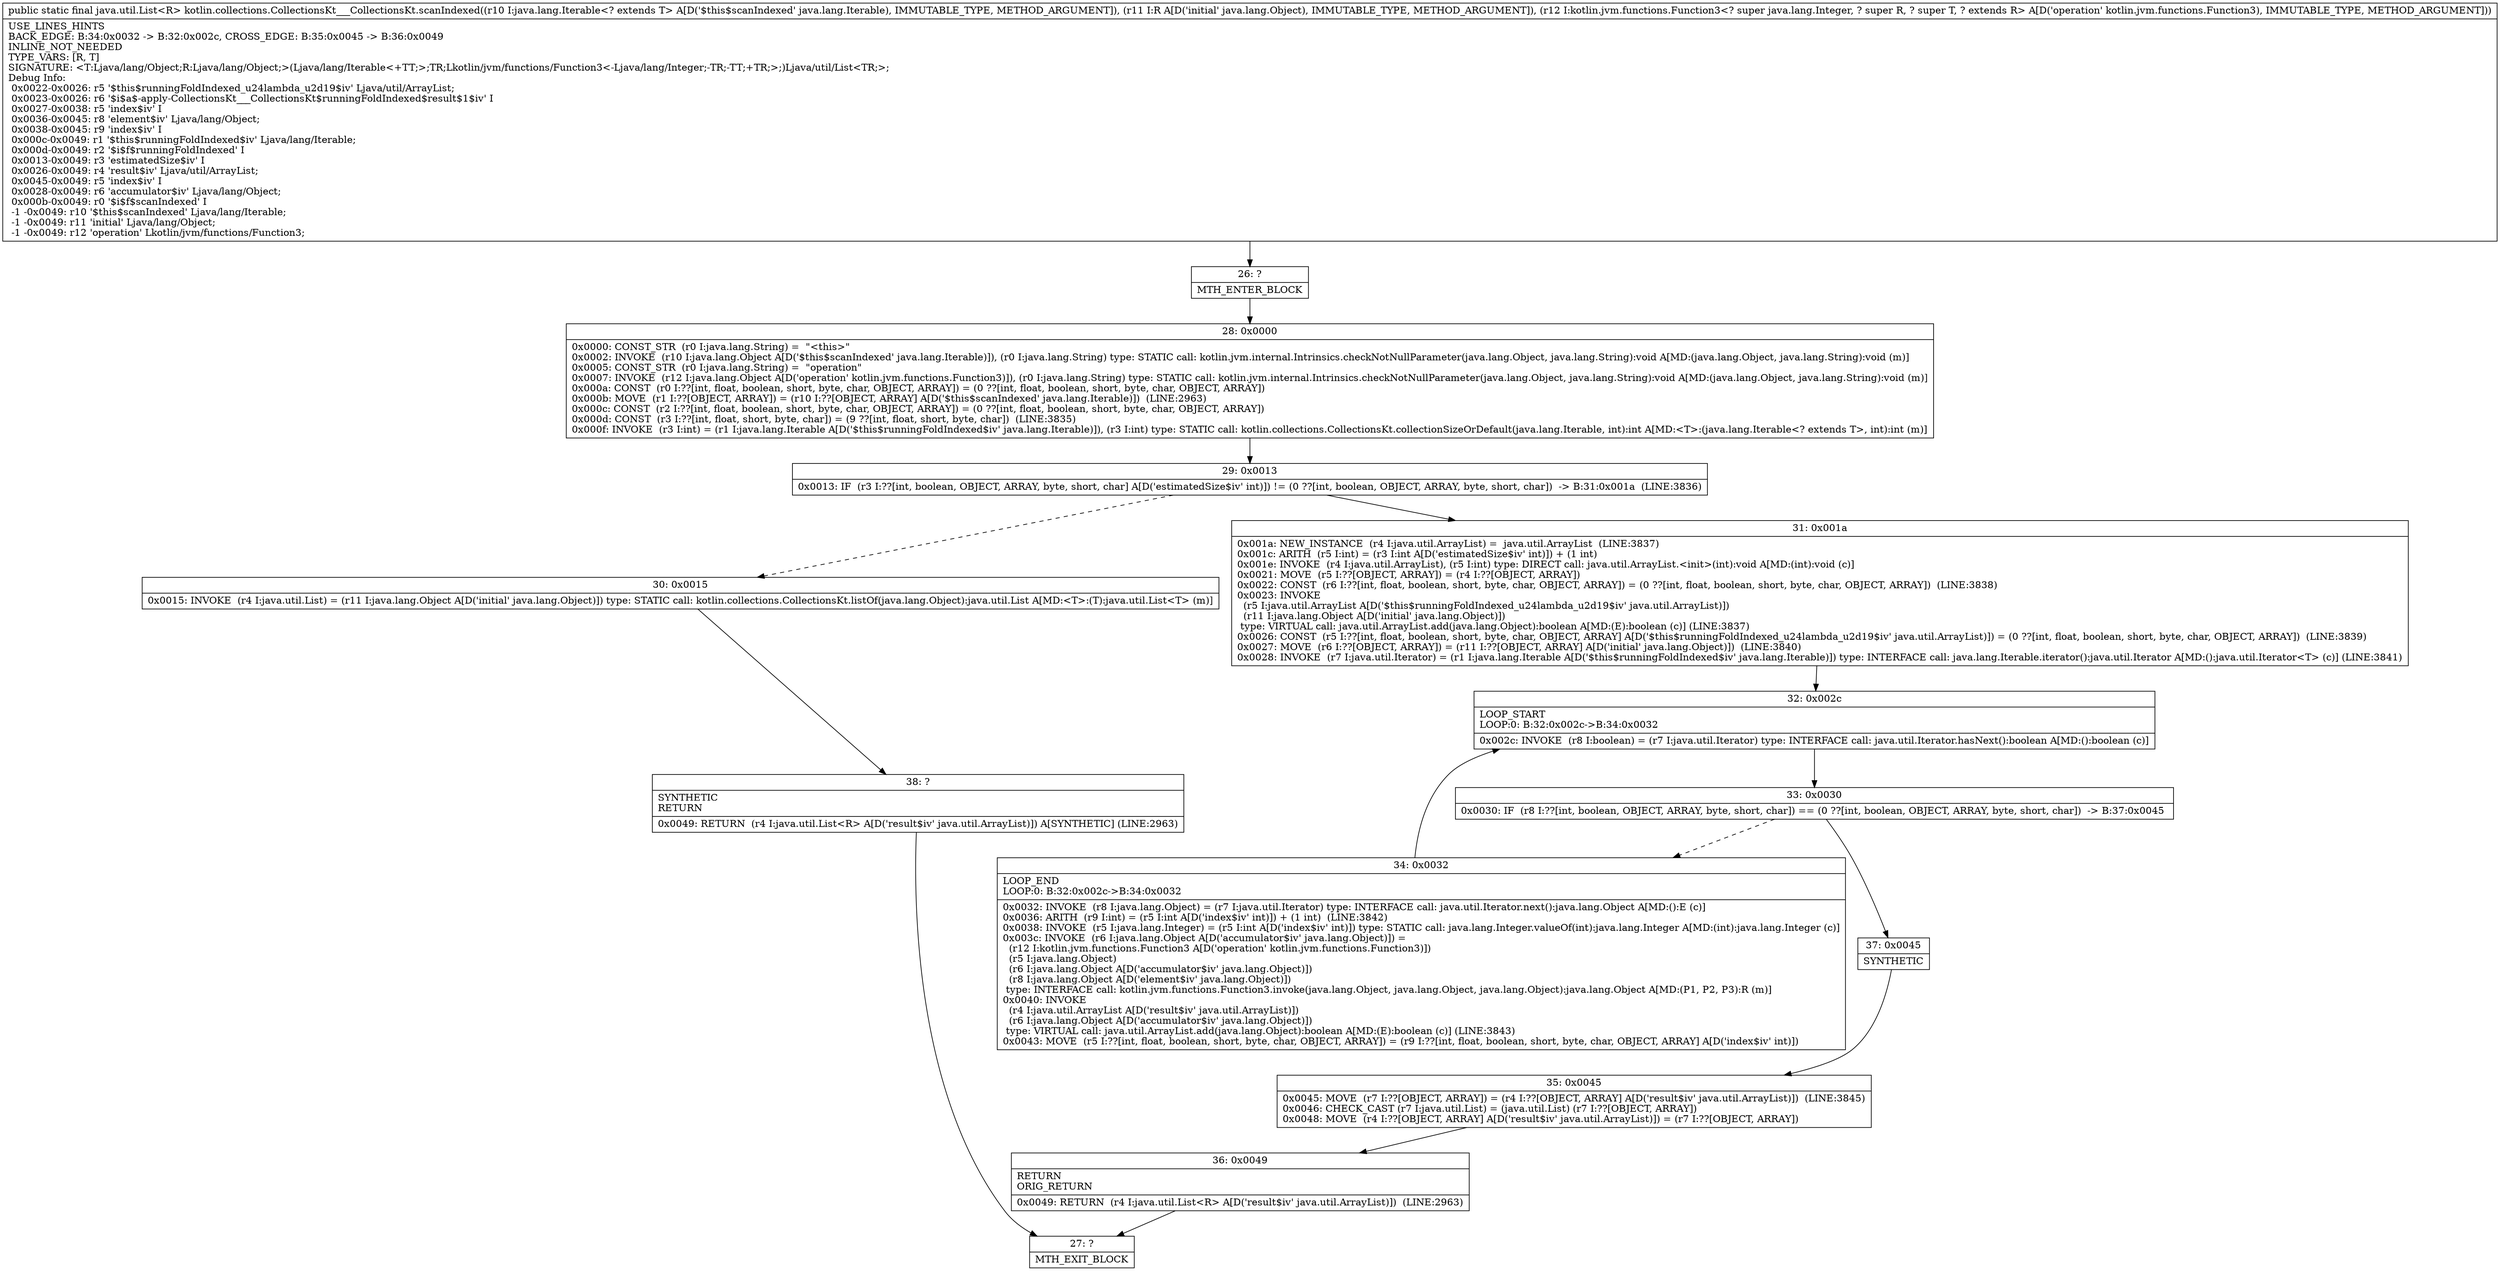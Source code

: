 digraph "CFG forkotlin.collections.CollectionsKt___CollectionsKt.scanIndexed(Ljava\/lang\/Iterable;Ljava\/lang\/Object;Lkotlin\/jvm\/functions\/Function3;)Ljava\/util\/List;" {
Node_26 [shape=record,label="{26\:\ ?|MTH_ENTER_BLOCK\l}"];
Node_28 [shape=record,label="{28\:\ 0x0000|0x0000: CONST_STR  (r0 I:java.lang.String) =  \"\<this\>\" \l0x0002: INVOKE  (r10 I:java.lang.Object A[D('$this$scanIndexed' java.lang.Iterable)]), (r0 I:java.lang.String) type: STATIC call: kotlin.jvm.internal.Intrinsics.checkNotNullParameter(java.lang.Object, java.lang.String):void A[MD:(java.lang.Object, java.lang.String):void (m)]\l0x0005: CONST_STR  (r0 I:java.lang.String) =  \"operation\" \l0x0007: INVOKE  (r12 I:java.lang.Object A[D('operation' kotlin.jvm.functions.Function3)]), (r0 I:java.lang.String) type: STATIC call: kotlin.jvm.internal.Intrinsics.checkNotNullParameter(java.lang.Object, java.lang.String):void A[MD:(java.lang.Object, java.lang.String):void (m)]\l0x000a: CONST  (r0 I:??[int, float, boolean, short, byte, char, OBJECT, ARRAY]) = (0 ??[int, float, boolean, short, byte, char, OBJECT, ARRAY]) \l0x000b: MOVE  (r1 I:??[OBJECT, ARRAY]) = (r10 I:??[OBJECT, ARRAY] A[D('$this$scanIndexed' java.lang.Iterable)])  (LINE:2963)\l0x000c: CONST  (r2 I:??[int, float, boolean, short, byte, char, OBJECT, ARRAY]) = (0 ??[int, float, boolean, short, byte, char, OBJECT, ARRAY]) \l0x000d: CONST  (r3 I:??[int, float, short, byte, char]) = (9 ??[int, float, short, byte, char])  (LINE:3835)\l0x000f: INVOKE  (r3 I:int) = (r1 I:java.lang.Iterable A[D('$this$runningFoldIndexed$iv' java.lang.Iterable)]), (r3 I:int) type: STATIC call: kotlin.collections.CollectionsKt.collectionSizeOrDefault(java.lang.Iterable, int):int A[MD:\<T\>:(java.lang.Iterable\<? extends T\>, int):int (m)]\l}"];
Node_29 [shape=record,label="{29\:\ 0x0013|0x0013: IF  (r3 I:??[int, boolean, OBJECT, ARRAY, byte, short, char] A[D('estimatedSize$iv' int)]) != (0 ??[int, boolean, OBJECT, ARRAY, byte, short, char])  \-\> B:31:0x001a  (LINE:3836)\l}"];
Node_30 [shape=record,label="{30\:\ 0x0015|0x0015: INVOKE  (r4 I:java.util.List) = (r11 I:java.lang.Object A[D('initial' java.lang.Object)]) type: STATIC call: kotlin.collections.CollectionsKt.listOf(java.lang.Object):java.util.List A[MD:\<T\>:(T):java.util.List\<T\> (m)]\l}"];
Node_38 [shape=record,label="{38\:\ ?|SYNTHETIC\lRETURN\l|0x0049: RETURN  (r4 I:java.util.List\<R\> A[D('result$iv' java.util.ArrayList)]) A[SYNTHETIC] (LINE:2963)\l}"];
Node_27 [shape=record,label="{27\:\ ?|MTH_EXIT_BLOCK\l}"];
Node_31 [shape=record,label="{31\:\ 0x001a|0x001a: NEW_INSTANCE  (r4 I:java.util.ArrayList) =  java.util.ArrayList  (LINE:3837)\l0x001c: ARITH  (r5 I:int) = (r3 I:int A[D('estimatedSize$iv' int)]) + (1 int) \l0x001e: INVOKE  (r4 I:java.util.ArrayList), (r5 I:int) type: DIRECT call: java.util.ArrayList.\<init\>(int):void A[MD:(int):void (c)]\l0x0021: MOVE  (r5 I:??[OBJECT, ARRAY]) = (r4 I:??[OBJECT, ARRAY]) \l0x0022: CONST  (r6 I:??[int, float, boolean, short, byte, char, OBJECT, ARRAY]) = (0 ??[int, float, boolean, short, byte, char, OBJECT, ARRAY])  (LINE:3838)\l0x0023: INVOKE  \l  (r5 I:java.util.ArrayList A[D('$this$runningFoldIndexed_u24lambda_u2d19$iv' java.util.ArrayList)])\l  (r11 I:java.lang.Object A[D('initial' java.lang.Object)])\l type: VIRTUAL call: java.util.ArrayList.add(java.lang.Object):boolean A[MD:(E):boolean (c)] (LINE:3837)\l0x0026: CONST  (r5 I:??[int, float, boolean, short, byte, char, OBJECT, ARRAY] A[D('$this$runningFoldIndexed_u24lambda_u2d19$iv' java.util.ArrayList)]) = (0 ??[int, float, boolean, short, byte, char, OBJECT, ARRAY])  (LINE:3839)\l0x0027: MOVE  (r6 I:??[OBJECT, ARRAY]) = (r11 I:??[OBJECT, ARRAY] A[D('initial' java.lang.Object)])  (LINE:3840)\l0x0028: INVOKE  (r7 I:java.util.Iterator) = (r1 I:java.lang.Iterable A[D('$this$runningFoldIndexed$iv' java.lang.Iterable)]) type: INTERFACE call: java.lang.Iterable.iterator():java.util.Iterator A[MD:():java.util.Iterator\<T\> (c)] (LINE:3841)\l}"];
Node_32 [shape=record,label="{32\:\ 0x002c|LOOP_START\lLOOP:0: B:32:0x002c\-\>B:34:0x0032\l|0x002c: INVOKE  (r8 I:boolean) = (r7 I:java.util.Iterator) type: INTERFACE call: java.util.Iterator.hasNext():boolean A[MD:():boolean (c)]\l}"];
Node_33 [shape=record,label="{33\:\ 0x0030|0x0030: IF  (r8 I:??[int, boolean, OBJECT, ARRAY, byte, short, char]) == (0 ??[int, boolean, OBJECT, ARRAY, byte, short, char])  \-\> B:37:0x0045 \l}"];
Node_34 [shape=record,label="{34\:\ 0x0032|LOOP_END\lLOOP:0: B:32:0x002c\-\>B:34:0x0032\l|0x0032: INVOKE  (r8 I:java.lang.Object) = (r7 I:java.util.Iterator) type: INTERFACE call: java.util.Iterator.next():java.lang.Object A[MD:():E (c)]\l0x0036: ARITH  (r9 I:int) = (r5 I:int A[D('index$iv' int)]) + (1 int)  (LINE:3842)\l0x0038: INVOKE  (r5 I:java.lang.Integer) = (r5 I:int A[D('index$iv' int)]) type: STATIC call: java.lang.Integer.valueOf(int):java.lang.Integer A[MD:(int):java.lang.Integer (c)]\l0x003c: INVOKE  (r6 I:java.lang.Object A[D('accumulator$iv' java.lang.Object)]) = \l  (r12 I:kotlin.jvm.functions.Function3 A[D('operation' kotlin.jvm.functions.Function3)])\l  (r5 I:java.lang.Object)\l  (r6 I:java.lang.Object A[D('accumulator$iv' java.lang.Object)])\l  (r8 I:java.lang.Object A[D('element$iv' java.lang.Object)])\l type: INTERFACE call: kotlin.jvm.functions.Function3.invoke(java.lang.Object, java.lang.Object, java.lang.Object):java.lang.Object A[MD:(P1, P2, P3):R (m)]\l0x0040: INVOKE  \l  (r4 I:java.util.ArrayList A[D('result$iv' java.util.ArrayList)])\l  (r6 I:java.lang.Object A[D('accumulator$iv' java.lang.Object)])\l type: VIRTUAL call: java.util.ArrayList.add(java.lang.Object):boolean A[MD:(E):boolean (c)] (LINE:3843)\l0x0043: MOVE  (r5 I:??[int, float, boolean, short, byte, char, OBJECT, ARRAY]) = (r9 I:??[int, float, boolean, short, byte, char, OBJECT, ARRAY] A[D('index$iv' int)]) \l}"];
Node_37 [shape=record,label="{37\:\ 0x0045|SYNTHETIC\l}"];
Node_35 [shape=record,label="{35\:\ 0x0045|0x0045: MOVE  (r7 I:??[OBJECT, ARRAY]) = (r4 I:??[OBJECT, ARRAY] A[D('result$iv' java.util.ArrayList)])  (LINE:3845)\l0x0046: CHECK_CAST (r7 I:java.util.List) = (java.util.List) (r7 I:??[OBJECT, ARRAY]) \l0x0048: MOVE  (r4 I:??[OBJECT, ARRAY] A[D('result$iv' java.util.ArrayList)]) = (r7 I:??[OBJECT, ARRAY]) \l}"];
Node_36 [shape=record,label="{36\:\ 0x0049|RETURN\lORIG_RETURN\l|0x0049: RETURN  (r4 I:java.util.List\<R\> A[D('result$iv' java.util.ArrayList)])  (LINE:2963)\l}"];
MethodNode[shape=record,label="{public static final java.util.List\<R\> kotlin.collections.CollectionsKt___CollectionsKt.scanIndexed((r10 I:java.lang.Iterable\<? extends T\> A[D('$this$scanIndexed' java.lang.Iterable), IMMUTABLE_TYPE, METHOD_ARGUMENT]), (r11 I:R A[D('initial' java.lang.Object), IMMUTABLE_TYPE, METHOD_ARGUMENT]), (r12 I:kotlin.jvm.functions.Function3\<? super java.lang.Integer, ? super R, ? super T, ? extends R\> A[D('operation' kotlin.jvm.functions.Function3), IMMUTABLE_TYPE, METHOD_ARGUMENT]))  | USE_LINES_HINTS\lBACK_EDGE: B:34:0x0032 \-\> B:32:0x002c, CROSS_EDGE: B:35:0x0045 \-\> B:36:0x0049\lINLINE_NOT_NEEDED\lTYPE_VARS: [R, T]\lSIGNATURE: \<T:Ljava\/lang\/Object;R:Ljava\/lang\/Object;\>(Ljava\/lang\/Iterable\<+TT;\>;TR;Lkotlin\/jvm\/functions\/Function3\<\-Ljava\/lang\/Integer;\-TR;\-TT;+TR;\>;)Ljava\/util\/List\<TR;\>;\lDebug Info:\l  0x0022\-0x0026: r5 '$this$runningFoldIndexed_u24lambda_u2d19$iv' Ljava\/util\/ArrayList;\l  0x0023\-0x0026: r6 '$i$a$\-apply\-CollectionsKt___CollectionsKt$runningFoldIndexed$result$1$iv' I\l  0x0027\-0x0038: r5 'index$iv' I\l  0x0036\-0x0045: r8 'element$iv' Ljava\/lang\/Object;\l  0x0038\-0x0045: r9 'index$iv' I\l  0x000c\-0x0049: r1 '$this$runningFoldIndexed$iv' Ljava\/lang\/Iterable;\l  0x000d\-0x0049: r2 '$i$f$runningFoldIndexed' I\l  0x0013\-0x0049: r3 'estimatedSize$iv' I\l  0x0026\-0x0049: r4 'result$iv' Ljava\/util\/ArrayList;\l  0x0045\-0x0049: r5 'index$iv' I\l  0x0028\-0x0049: r6 'accumulator$iv' Ljava\/lang\/Object;\l  0x000b\-0x0049: r0 '$i$f$scanIndexed' I\l  \-1 \-0x0049: r10 '$this$scanIndexed' Ljava\/lang\/Iterable;\l  \-1 \-0x0049: r11 'initial' Ljava\/lang\/Object;\l  \-1 \-0x0049: r12 'operation' Lkotlin\/jvm\/functions\/Function3;\l}"];
MethodNode -> Node_26;Node_26 -> Node_28;
Node_28 -> Node_29;
Node_29 -> Node_30[style=dashed];
Node_29 -> Node_31;
Node_30 -> Node_38;
Node_38 -> Node_27;
Node_31 -> Node_32;
Node_32 -> Node_33;
Node_33 -> Node_34[style=dashed];
Node_33 -> Node_37;
Node_34 -> Node_32;
Node_37 -> Node_35;
Node_35 -> Node_36;
Node_36 -> Node_27;
}

